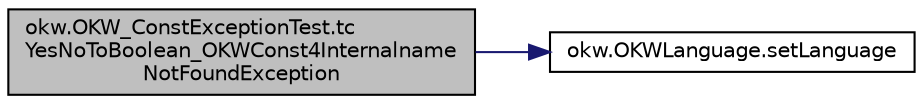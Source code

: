 digraph "okw.OKW_ConstExceptionTest.tcYesNoToBoolean_OKWConst4InternalnameNotFoundException"
{
 // INTERACTIVE_SVG=YES
 // LATEX_PDF_SIZE
  edge [fontname="Helvetica",fontsize="10",labelfontname="Helvetica",labelfontsize="10"];
  node [fontname="Helvetica",fontsize="10",shape=record];
  rankdir="LR";
  Node1 [label="okw.OKW_ConstExceptionTest.tc\lYesNoToBoolean_OKWConst4Internalname\lNotFoundException",height=0.2,width=0.4,color="black", fillcolor="grey75", style="filled", fontcolor="black",tooltip="Prüft ob eine die fehlende Sprache(hurtz) eine Exception auslöst."];
  Node1 -> Node2 [color="midnightblue",fontsize="10",style="solid",fontname="Helvetica"];
  Node2 [label="okw.OKWLanguage.setLanguage",height=0.2,width=0.4,color="black", fillcolor="white", style="filled",URL="$classokw_1_1_o_k_w_language.html#aa8b063236cb149ca03696df56b256dfc",tooltip="Wählt die sprache von OKW, default Sprache ist \"en\"."];
}
